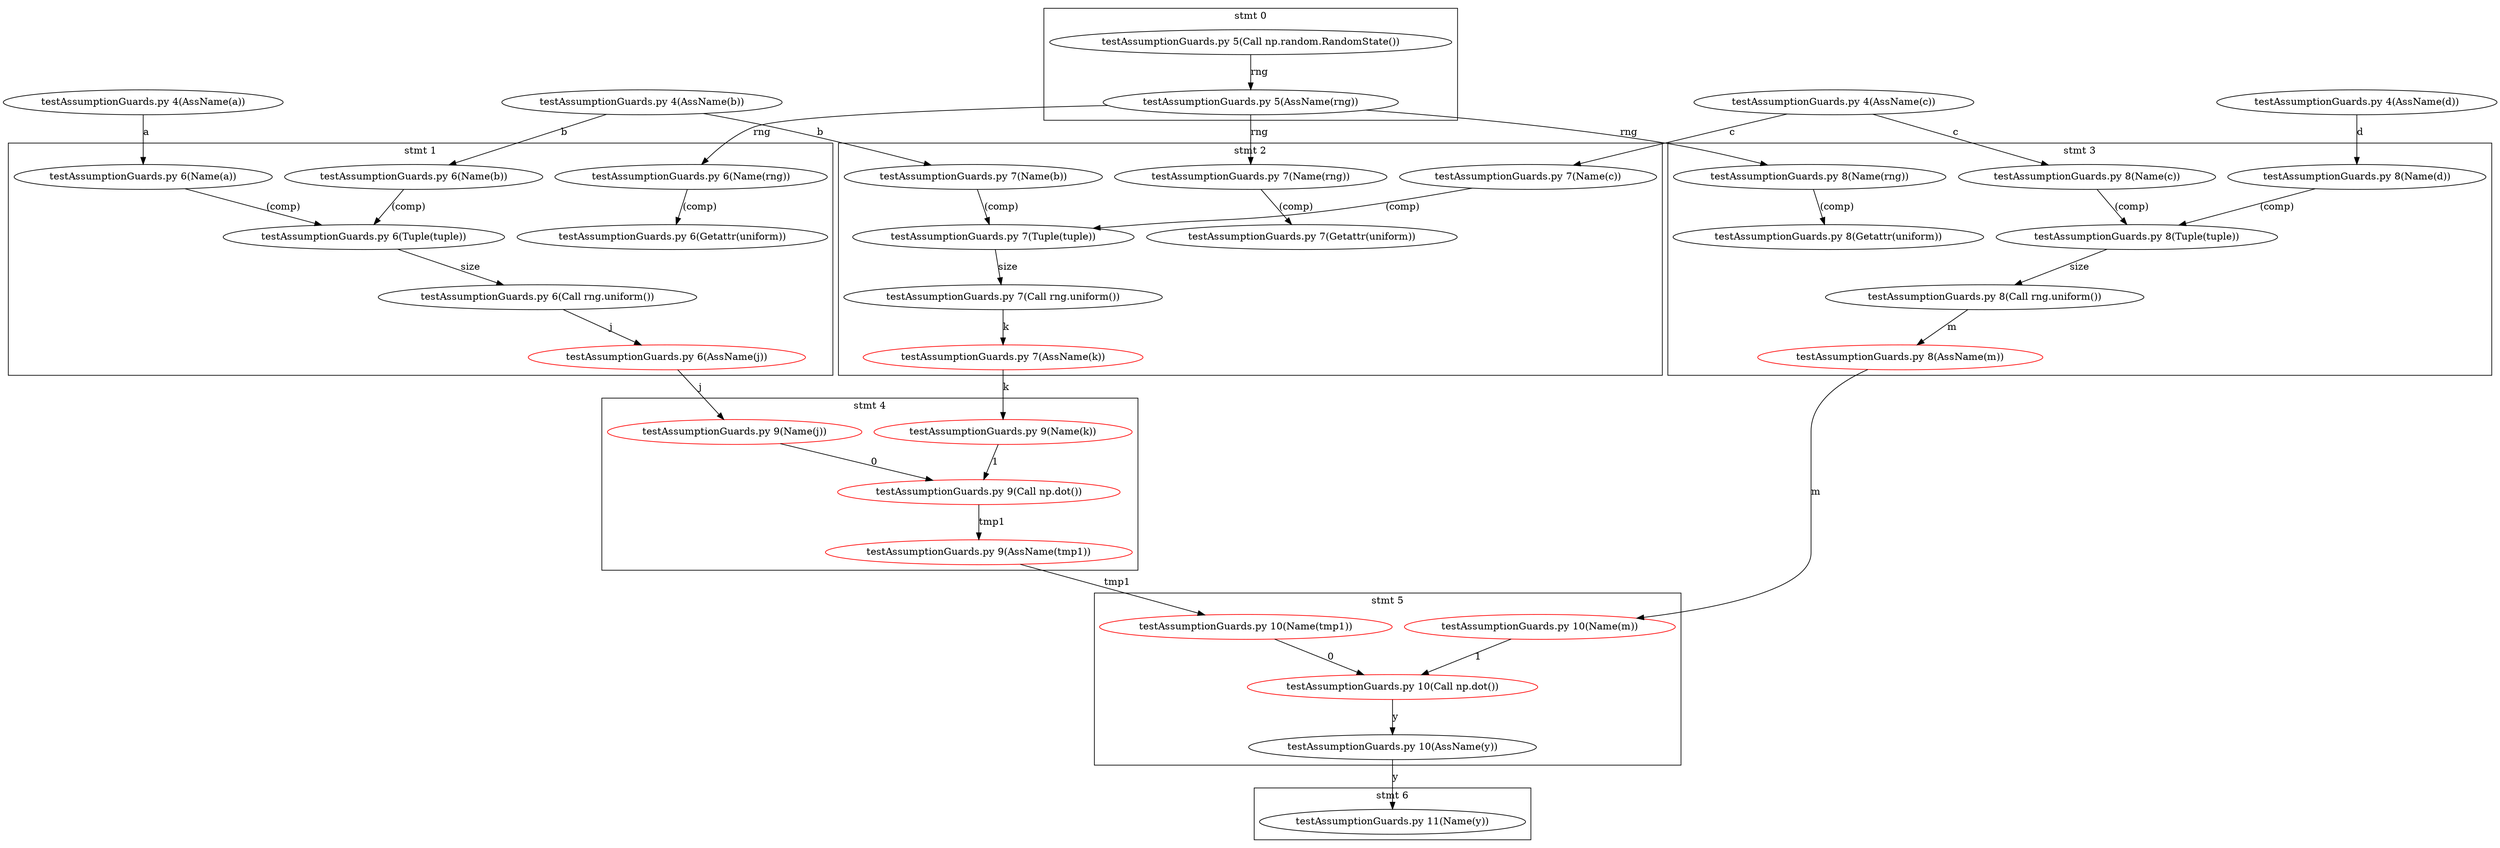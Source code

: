 digraph {
	subgraph cluster_0 {
		graph [label="stmt 0"]
			"testAssumptionGuards.py 5(Call np.random.RandomState())" [color=black tooltip="('ExprNode', 0, '/home/richard/workspace/heimdall/testAssumptionGuards.py', 5, 'np.random.RandomState(55)')"]
			"testAssumptionGuards.py 5(AssName(rng))" [color=black tooltip="('VarAssignNode', 0, '/home/richard/workspace/heimdall/testAssumptionGuards.py', 5, 'rng')"]
	}
	subgraph cluster_1 {
		graph [label="stmt 1"]
			"testAssumptionGuards.py 6(Name(a))" [color=black tooltip="('ExprNode', 1, '/home/richard/workspace/heimdall/testAssumptionGuards.py', 6, 'a')"]
			"testAssumptionGuards.py 6(Getattr(uniform))" [color=black tooltip="('ExprNode', 1, '/home/richard/workspace/heimdall/testAssumptionGuards.py', 6, 'rng.uniform')"]
			"testAssumptionGuards.py 6(Name(b))" [color=black tooltip="('ExprNode', 1, '/home/richard/workspace/heimdall/testAssumptionGuards.py', 6, 'b')"]
			"testAssumptionGuards.py 6(Call rng.uniform())" [color=black tooltip="('ExprNode', 1, '/home/richard/workspace/heimdall/testAssumptionGuards.py', 6, 'rng.uniform(size=(a, b))')"]
			"testAssumptionGuards.py 6(Tuple(tuple))" [color=black tooltip="('ExprNode', 1, '/home/richard/workspace/heimdall/testAssumptionGuards.py', 6, '(a, b)')"]
			"testAssumptionGuards.py 6(Name(rng))" [color=black tooltip="('ExprNode', 1, '/home/richard/workspace/heimdall/testAssumptionGuards.py', 6, 'rng')"]
			"testAssumptionGuards.py 6(AssName(j))" [color=red tooltip="('VarAssignNode', 1, '/home/richard/workspace/heimdall/testAssumptionGuards.py', 6, 'j')"]
	}
	subgraph cluster_2 {
		graph [label="stmt 2"]
			"testAssumptionGuards.py 7(Name(b))" [color=black tooltip="('ExprNode', 2, '/home/richard/workspace/heimdall/testAssumptionGuards.py', 7, 'b')"]
			"testAssumptionGuards.py 7(AssName(k))" [color=red tooltip="('VarAssignNode', 2, '/home/richard/workspace/heimdall/testAssumptionGuards.py', 7, 'k')"]
			"testAssumptionGuards.py 7(Call rng.uniform())" [color=black tooltip="('ExprNode', 2, '/home/richard/workspace/heimdall/testAssumptionGuards.py', 7, 'rng.uniform(size=(b, c))')"]
			"testAssumptionGuards.py 7(Name(rng))" [color=black tooltip="('ExprNode', 2, '/home/richard/workspace/heimdall/testAssumptionGuards.py', 7, 'rng')"]
			"testAssumptionGuards.py 7(Getattr(uniform))" [color=black tooltip="('ExprNode', 2, '/home/richard/workspace/heimdall/testAssumptionGuards.py', 7, 'rng.uniform')"]
			"testAssumptionGuards.py 7(Name(c))" [color=black tooltip="('ExprNode', 2, '/home/richard/workspace/heimdall/testAssumptionGuards.py', 7, 'c')"]
			"testAssumptionGuards.py 7(Tuple(tuple))" [color=black tooltip="('ExprNode', 2, '/home/richard/workspace/heimdall/testAssumptionGuards.py', 7, '(b, c)')"]
	}
	subgraph cluster_3 {
		graph [label="stmt 3"]
			"testAssumptionGuards.py 8(Name(c))" [color=black tooltip="('ExprNode', 3, '/home/richard/workspace/heimdall/testAssumptionGuards.py', 8, 'c')"]
			"testAssumptionGuards.py 8(AssName(m))" [color=red tooltip="('VarAssignNode', 3, '/home/richard/workspace/heimdall/testAssumptionGuards.py', 8, 'm')"]
			"testAssumptionGuards.py 8(Call rng.uniform())" [color=black tooltip="('ExprNode', 3, '/home/richard/workspace/heimdall/testAssumptionGuards.py', 8, 'rng.uniform(size=(c, d))')"]
			"testAssumptionGuards.py 8(Getattr(uniform))" [color=black tooltip="('ExprNode', 3, '/home/richard/workspace/heimdall/testAssumptionGuards.py', 8, 'rng.uniform')"]
			"testAssumptionGuards.py 8(Name(d))" [color=black tooltip="('ExprNode', 3, '/home/richard/workspace/heimdall/testAssumptionGuards.py', 8, 'd')"]
			"testAssumptionGuards.py 8(Name(rng))" [color=black tooltip="('ExprNode', 3, '/home/richard/workspace/heimdall/testAssumptionGuards.py', 8, 'rng')"]
			"testAssumptionGuards.py 8(Tuple(tuple))" [color=black tooltip="('ExprNode', 3, '/home/richard/workspace/heimdall/testAssumptionGuards.py', 8, '(c, d)')"]
	}
	subgraph cluster_4 {
		graph [label="stmt 4"]
			"testAssumptionGuards.py 9(AssName(tmp1))" [color=red tooltip="('VarAssignNode', 4, '/home/richard/workspace/heimdall/testAssumptionGuards.py', 9, 'tmp1')"]
			"testAssumptionGuards.py 9(Name(k))" [color=red tooltip="('ExprNode', 4, '/home/richard/workspace/heimdall/testAssumptionGuards.py', 9, 'k')"]
			"testAssumptionGuards.py 9(Name(j))" [color=red tooltip="('ExprNode', 4, '/home/richard/workspace/heimdall/testAssumptionGuards.py', 9, 'j')"]
			"testAssumptionGuards.py 9(Call np.dot())" [color=red tooltip="('ExprNode', 4, '/home/richard/workspace/heimdall/testAssumptionGuards.py', 9, 'np.dot(j, k)')"]
	}
	subgraph cluster_5 {
		graph [label="stmt 5"]
			"testAssumptionGuards.py 10(Call np.dot())" [color=red tooltip="('ExprNode', 5, '/home/richard/workspace/heimdall/testAssumptionGuards.py', 10, 'np.dot(tmp1, m)')"]
			"testAssumptionGuards.py 10(Name(m))" [color=red tooltip="('ExprNode', 5, '/home/richard/workspace/heimdall/testAssumptionGuards.py', 10, 'm')"]
			"testAssumptionGuards.py 10(Name(tmp1))" [color=red tooltip="('ExprNode', 5, '/home/richard/workspace/heimdall/testAssumptionGuards.py', 10, 'tmp1')"]
			"testAssumptionGuards.py 10(AssName(y))" [color=black tooltip="('VarAssignNode', 5, '/home/richard/workspace/heimdall/testAssumptionGuards.py', 10, 'y')"]
	}
	subgraph cluster_6 {
		graph [label="stmt 6"]
			"testAssumptionGuards.py 11(Name(y))" [color=black tooltip="('ExprNode', 6, '/home/richard/workspace/heimdall/testAssumptionGuards.py', 11, 'y')"]
	}
	"testAssumptionGuards.py 4(AssName(d))" [color=black tooltip="(None, '/home/richard/workspace/heimdall/testAssumptionGuards.py', 4, 'd')"]
	"testAssumptionGuards.py 4(AssName(b))" [color=black tooltip="(None, '/home/richard/workspace/heimdall/testAssumptionGuards.py', 4, 'b')"]
	"testAssumptionGuards.py 4(AssName(c))" [color=black tooltip="(None, '/home/richard/workspace/heimdall/testAssumptionGuards.py', 4, 'c')"]
	"testAssumptionGuards.py 4(AssName(a))" [color=black tooltip="(None, '/home/richard/workspace/heimdall/testAssumptionGuards.py', 4, 'a')"]
		"testAssumptionGuards.py 7(Name(rng))" -> "testAssumptionGuards.py 7(Getattr(uniform))" [label="(comp)"]
		"testAssumptionGuards.py 8(Name(d))" -> "testAssumptionGuards.py 8(Tuple(tuple))" [label="(comp)"]
		"testAssumptionGuards.py 9(Name(k))" -> "testAssumptionGuards.py 9(Call np.dot())" [label=1]
		"testAssumptionGuards.py 4(AssName(d))" -> "testAssumptionGuards.py 8(Name(d))" [label=d]
		"testAssumptionGuards.py 6(Tuple(tuple))" -> "testAssumptionGuards.py 6(Call rng.uniform())" [label=size]
		"testAssumptionGuards.py 7(AssName(k))" -> "testAssumptionGuards.py 9(Name(k))" [label=k]
		"testAssumptionGuards.py 4(AssName(c))" -> "testAssumptionGuards.py 7(Name(c))" [label=c]
		"testAssumptionGuards.py 7(Call rng.uniform())" -> "testAssumptionGuards.py 7(AssName(k))" [label=k]
		"testAssumptionGuards.py 7(Name(c))" -> "testAssumptionGuards.py 7(Tuple(tuple))" [label="(comp)"]
		"testAssumptionGuards.py 9(Call np.dot())" -> "testAssumptionGuards.py 9(AssName(tmp1))" [label=tmp1]
		"testAssumptionGuards.py 8(Call rng.uniform())" -> "testAssumptionGuards.py 8(AssName(m))" [label=m]
		"testAssumptionGuards.py 6(Call rng.uniform())" -> "testAssumptionGuards.py 6(AssName(j))" [label=j]
		"testAssumptionGuards.py 5(AssName(rng))" -> "testAssumptionGuards.py 7(Name(rng))" [label=rng]
		"testAssumptionGuards.py 5(AssName(rng))" -> "testAssumptionGuards.py 8(Name(rng))" [label=rng]
		"testAssumptionGuards.py 6(AssName(j))" -> "testAssumptionGuards.py 9(Name(j))" [label=j]
		"testAssumptionGuards.py 10(Name(tmp1))" -> "testAssumptionGuards.py 10(Call np.dot())" [label=0]
		"testAssumptionGuards.py 6(Name(a))" -> "testAssumptionGuards.py 6(Tuple(tuple))" [label="(comp)"]
		"testAssumptionGuards.py 10(AssName(y))" -> "testAssumptionGuards.py 11(Name(y))" [label=y]
		"testAssumptionGuards.py 10(Name(m))" -> "testAssumptionGuards.py 10(Call np.dot())" [label=1]
		"testAssumptionGuards.py 4(AssName(b))" -> "testAssumptionGuards.py 6(Name(b))" [label=b]
		"testAssumptionGuards.py 7(Name(b))" -> "testAssumptionGuards.py 7(Tuple(tuple))" [label="(comp)"]
		"testAssumptionGuards.py 8(Name(rng))" -> "testAssumptionGuards.py 8(Getattr(uniform))" [label="(comp)"]
		"testAssumptionGuards.py 6(Name(b))" -> "testAssumptionGuards.py 6(Tuple(tuple))" [label="(comp)"]
		"testAssumptionGuards.py 4(AssName(b))" -> "testAssumptionGuards.py 7(Name(b))" [label=b]
		"testAssumptionGuards.py 8(Tuple(tuple))" -> "testAssumptionGuards.py 8(Call rng.uniform())" [label=size]
		"testAssumptionGuards.py 8(AssName(m))" -> "testAssumptionGuards.py 10(Name(m))" [label=m]
		"testAssumptionGuards.py 4(AssName(c))" -> "testAssumptionGuards.py 8(Name(c))" [label=c]
		"testAssumptionGuards.py 5(AssName(rng))" -> "testAssumptionGuards.py 6(Name(rng))" [label=rng]
		"testAssumptionGuards.py 5(Call np.random.RandomState())" -> "testAssumptionGuards.py 5(AssName(rng))" [label=rng]
		"testAssumptionGuards.py 7(Tuple(tuple))" -> "testAssumptionGuards.py 7(Call rng.uniform())" [label=size]
		"testAssumptionGuards.py 8(Name(c))" -> "testAssumptionGuards.py 8(Tuple(tuple))" [label="(comp)"]
		"testAssumptionGuards.py 4(AssName(a))" -> "testAssumptionGuards.py 6(Name(a))" [label=a]
		"testAssumptionGuards.py 6(Name(rng))" -> "testAssumptionGuards.py 6(Getattr(uniform))" [label="(comp)"]
		"testAssumptionGuards.py 10(Call np.dot())" -> "testAssumptionGuards.py 10(AssName(y))" [label=y]
		"testAssumptionGuards.py 9(Name(j))" -> "testAssumptionGuards.py 9(Call np.dot())" [label=0]
		"testAssumptionGuards.py 9(AssName(tmp1))" -> "testAssumptionGuards.py 10(Name(tmp1))" [label=tmp1]
}